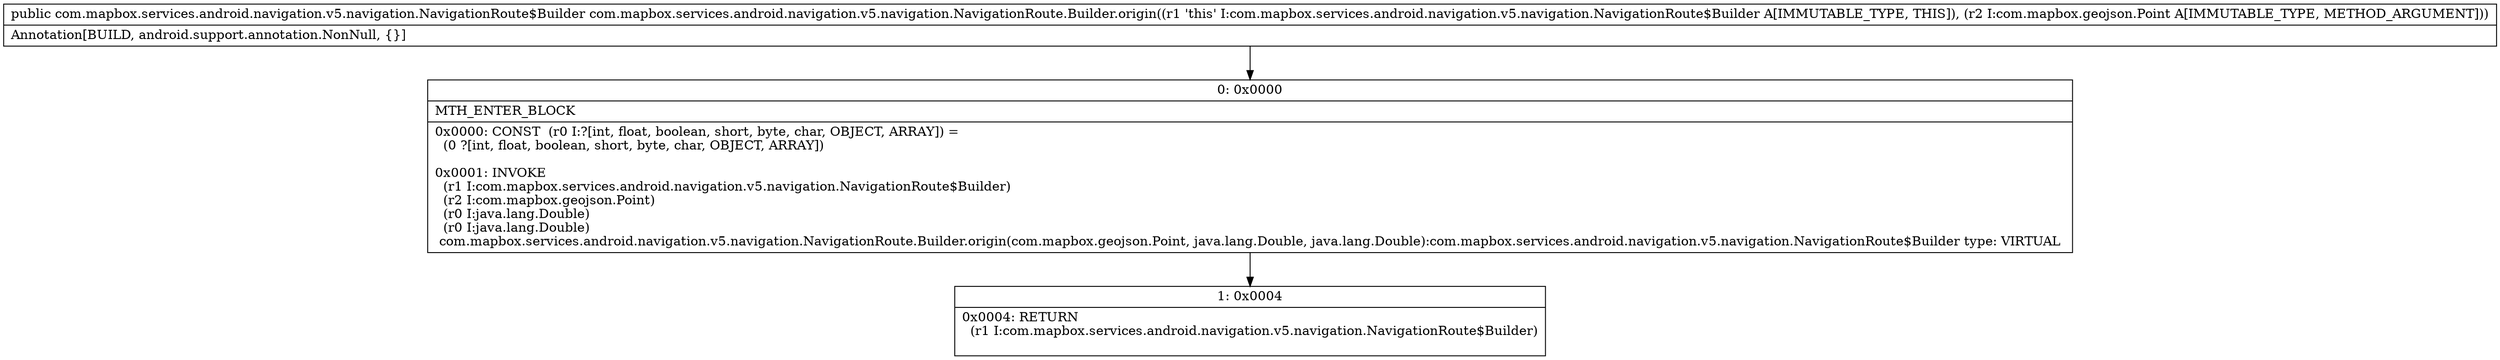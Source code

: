 digraph "CFG forcom.mapbox.services.android.navigation.v5.navigation.NavigationRoute.Builder.origin(Lcom\/mapbox\/geojson\/Point;)Lcom\/mapbox\/services\/android\/navigation\/v5\/navigation\/NavigationRoute$Builder;" {
Node_0 [shape=record,label="{0\:\ 0x0000|MTH_ENTER_BLOCK\l|0x0000: CONST  (r0 I:?[int, float, boolean, short, byte, char, OBJECT, ARRAY]) = \l  (0 ?[int, float, boolean, short, byte, char, OBJECT, ARRAY])\l \l0x0001: INVOKE  \l  (r1 I:com.mapbox.services.android.navigation.v5.navigation.NavigationRoute$Builder)\l  (r2 I:com.mapbox.geojson.Point)\l  (r0 I:java.lang.Double)\l  (r0 I:java.lang.Double)\l com.mapbox.services.android.navigation.v5.navigation.NavigationRoute.Builder.origin(com.mapbox.geojson.Point, java.lang.Double, java.lang.Double):com.mapbox.services.android.navigation.v5.navigation.NavigationRoute$Builder type: VIRTUAL \l}"];
Node_1 [shape=record,label="{1\:\ 0x0004|0x0004: RETURN  \l  (r1 I:com.mapbox.services.android.navigation.v5.navigation.NavigationRoute$Builder)\l \l}"];
MethodNode[shape=record,label="{public com.mapbox.services.android.navigation.v5.navigation.NavigationRoute$Builder com.mapbox.services.android.navigation.v5.navigation.NavigationRoute.Builder.origin((r1 'this' I:com.mapbox.services.android.navigation.v5.navigation.NavigationRoute$Builder A[IMMUTABLE_TYPE, THIS]), (r2 I:com.mapbox.geojson.Point A[IMMUTABLE_TYPE, METHOD_ARGUMENT]))  | Annotation[BUILD, android.support.annotation.NonNull, \{\}]\l}"];
MethodNode -> Node_0;
Node_0 -> Node_1;
}

